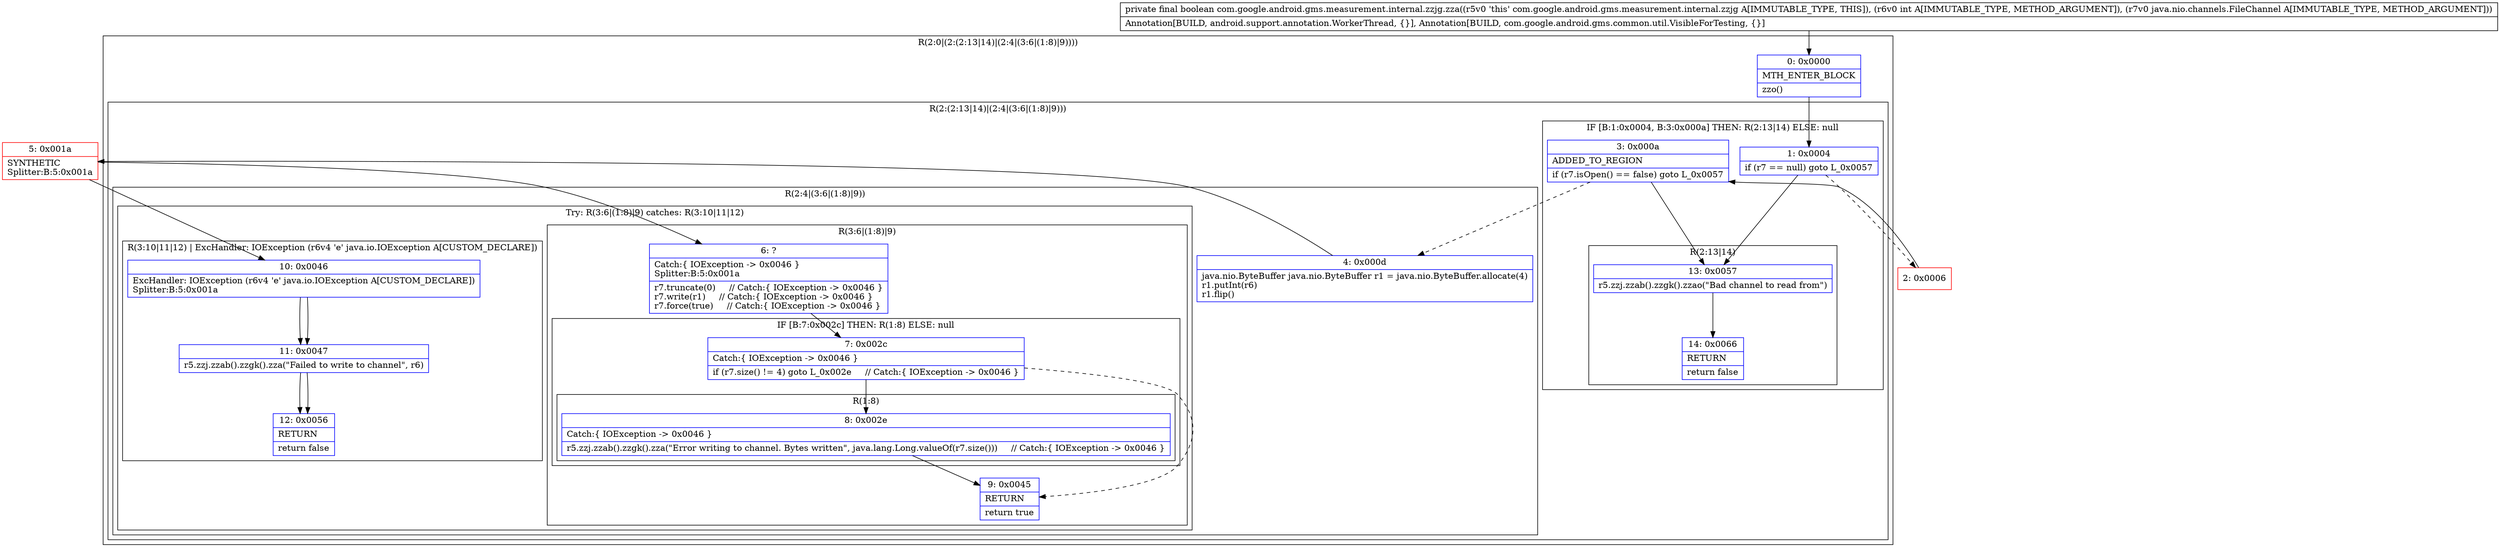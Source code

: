 digraph "CFG forcom.google.android.gms.measurement.internal.zzjg.zza(ILjava\/nio\/channels\/FileChannel;)Z" {
subgraph cluster_Region_487252094 {
label = "R(2:0|(2:(2:13|14)|(2:4|(3:6|(1:8)|9))))";
node [shape=record,color=blue];
Node_0 [shape=record,label="{0\:\ 0x0000|MTH_ENTER_BLOCK\l|zzo()\l}"];
subgraph cluster_Region_1558569822 {
label = "R(2:(2:13|14)|(2:4|(3:6|(1:8)|9)))";
node [shape=record,color=blue];
subgraph cluster_IfRegion_572330191 {
label = "IF [B:1:0x0004, B:3:0x000a] THEN: R(2:13|14) ELSE: null";
node [shape=record,color=blue];
Node_1 [shape=record,label="{1\:\ 0x0004|if (r7 == null) goto L_0x0057\l}"];
Node_3 [shape=record,label="{3\:\ 0x000a|ADDED_TO_REGION\l|if (r7.isOpen() == false) goto L_0x0057\l}"];
subgraph cluster_Region_216185206 {
label = "R(2:13|14)";
node [shape=record,color=blue];
Node_13 [shape=record,label="{13\:\ 0x0057|r5.zzj.zzab().zzgk().zzao(\"Bad channel to read from\")\l}"];
Node_14 [shape=record,label="{14\:\ 0x0066|RETURN\l|return false\l}"];
}
}
subgraph cluster_Region_1305667018 {
label = "R(2:4|(3:6|(1:8)|9))";
node [shape=record,color=blue];
Node_4 [shape=record,label="{4\:\ 0x000d|java.nio.ByteBuffer java.nio.ByteBuffer r1 = java.nio.ByteBuffer.allocate(4)\lr1.putInt(r6)\lr1.flip()\l}"];
subgraph cluster_TryCatchRegion_1176613252 {
label = "Try: R(3:6|(1:8)|9) catches: R(3:10|11|12)";
node [shape=record,color=blue];
subgraph cluster_Region_1506927106 {
label = "R(3:6|(1:8)|9)";
node [shape=record,color=blue];
Node_6 [shape=record,label="{6\:\ ?|Catch:\{ IOException \-\> 0x0046 \}\lSplitter:B:5:0x001a\l|r7.truncate(0)     \/\/ Catch:\{ IOException \-\> 0x0046 \}\lr7.write(r1)     \/\/ Catch:\{ IOException \-\> 0x0046 \}\lr7.force(true)     \/\/ Catch:\{ IOException \-\> 0x0046 \}\l}"];
subgraph cluster_IfRegion_900551949 {
label = "IF [B:7:0x002c] THEN: R(1:8) ELSE: null";
node [shape=record,color=blue];
Node_7 [shape=record,label="{7\:\ 0x002c|Catch:\{ IOException \-\> 0x0046 \}\l|if (r7.size() != 4) goto L_0x002e     \/\/ Catch:\{ IOException \-\> 0x0046 \}\l}"];
subgraph cluster_Region_2138873887 {
label = "R(1:8)";
node [shape=record,color=blue];
Node_8 [shape=record,label="{8\:\ 0x002e|Catch:\{ IOException \-\> 0x0046 \}\l|r5.zzj.zzab().zzgk().zza(\"Error writing to channel. Bytes written\", java.lang.Long.valueOf(r7.size()))     \/\/ Catch:\{ IOException \-\> 0x0046 \}\l}"];
}
}
Node_9 [shape=record,label="{9\:\ 0x0045|RETURN\l|return true\l}"];
}
subgraph cluster_Region_1724682127 {
label = "R(3:10|11|12) | ExcHandler: IOException (r6v4 'e' java.io.IOException A[CUSTOM_DECLARE])\l";
node [shape=record,color=blue];
Node_10 [shape=record,label="{10\:\ 0x0046|ExcHandler: IOException (r6v4 'e' java.io.IOException A[CUSTOM_DECLARE])\lSplitter:B:5:0x001a\l}"];
Node_11 [shape=record,label="{11\:\ 0x0047|r5.zzj.zzab().zzgk().zza(\"Failed to write to channel\", r6)\l}"];
Node_12 [shape=record,label="{12\:\ 0x0056|RETURN\l|return false\l}"];
}
}
}
}
}
subgraph cluster_Region_1724682127 {
label = "R(3:10|11|12) | ExcHandler: IOException (r6v4 'e' java.io.IOException A[CUSTOM_DECLARE])\l";
node [shape=record,color=blue];
Node_10 [shape=record,label="{10\:\ 0x0046|ExcHandler: IOException (r6v4 'e' java.io.IOException A[CUSTOM_DECLARE])\lSplitter:B:5:0x001a\l}"];
Node_11 [shape=record,label="{11\:\ 0x0047|r5.zzj.zzab().zzgk().zza(\"Failed to write to channel\", r6)\l}"];
Node_12 [shape=record,label="{12\:\ 0x0056|RETURN\l|return false\l}"];
}
Node_2 [shape=record,color=red,label="{2\:\ 0x0006}"];
Node_5 [shape=record,color=red,label="{5\:\ 0x001a|SYNTHETIC\lSplitter:B:5:0x001a\l}"];
MethodNode[shape=record,label="{private final boolean com.google.android.gms.measurement.internal.zzjg.zza((r5v0 'this' com.google.android.gms.measurement.internal.zzjg A[IMMUTABLE_TYPE, THIS]), (r6v0 int A[IMMUTABLE_TYPE, METHOD_ARGUMENT]), (r7v0 java.nio.channels.FileChannel A[IMMUTABLE_TYPE, METHOD_ARGUMENT]))  | Annotation[BUILD, android.support.annotation.WorkerThread, \{\}], Annotation[BUILD, com.google.android.gms.common.util.VisibleForTesting, \{\}]\l}"];
MethodNode -> Node_0;
Node_0 -> Node_1;
Node_1 -> Node_2[style=dashed];
Node_1 -> Node_13;
Node_3 -> Node_4[style=dashed];
Node_3 -> Node_13;
Node_13 -> Node_14;
Node_4 -> Node_5;
Node_6 -> Node_7;
Node_7 -> Node_8;
Node_7 -> Node_9[style=dashed];
Node_8 -> Node_9;
Node_10 -> Node_11;
Node_11 -> Node_12;
Node_10 -> Node_11;
Node_11 -> Node_12;
Node_2 -> Node_3;
Node_5 -> Node_6;
Node_5 -> Node_10;
}

